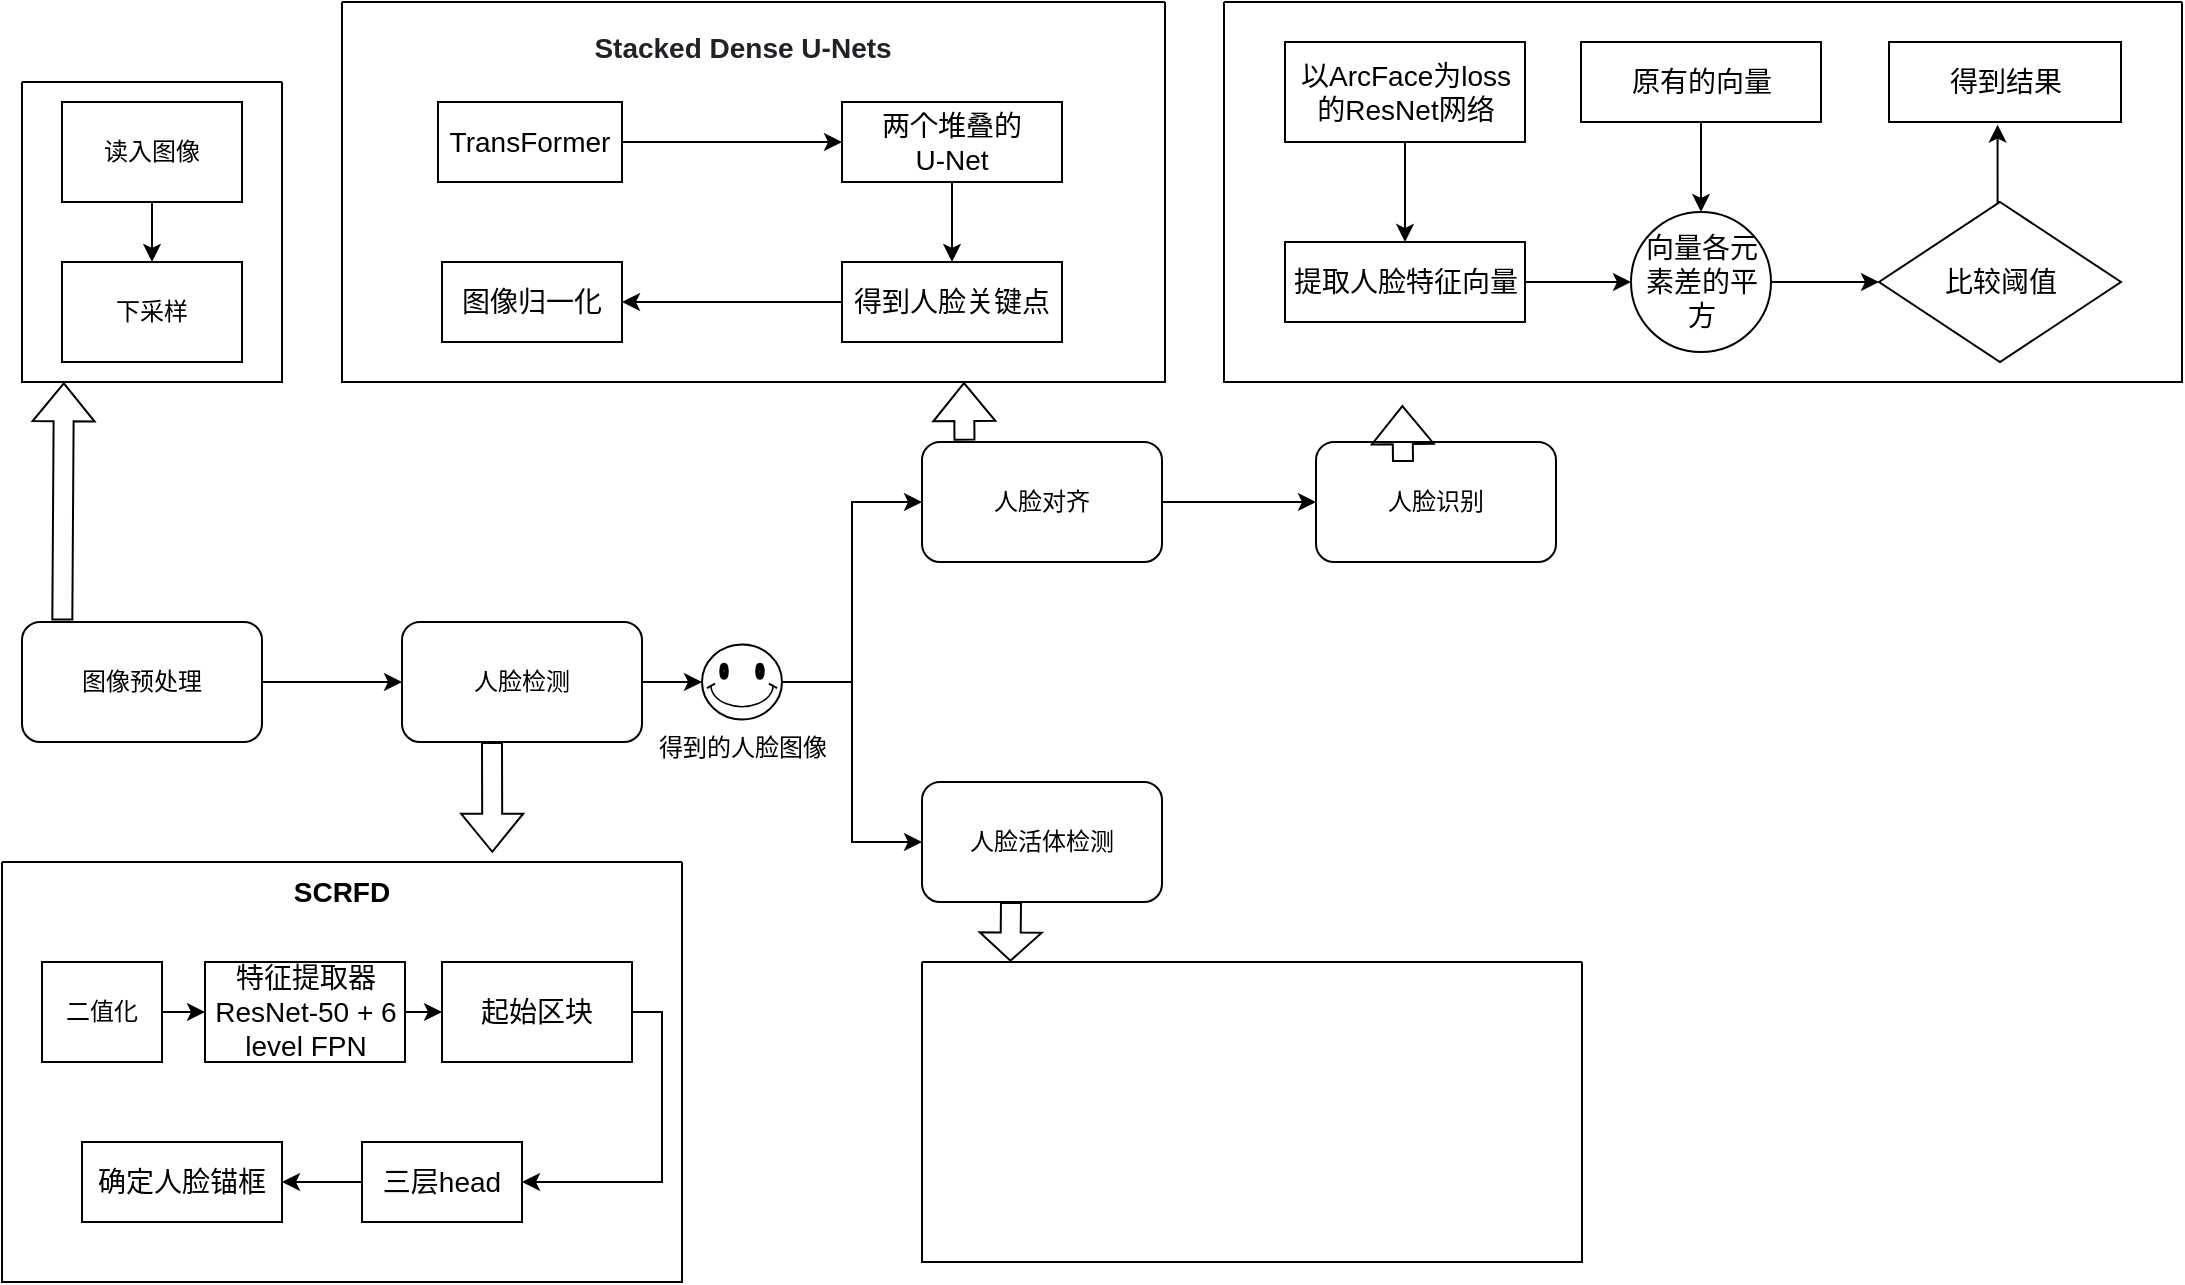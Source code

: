 <mxfile version="20.8.20" type="github">
  <diagram name="Page-1" id="Oo7u0xG0_2dbUXuWmA7k">
    <mxGraphModel dx="1560" dy="933" grid="1" gridSize="10" guides="1" tooltips="1" connect="1" arrows="1" fold="1" page="1" pageScale="1" pageWidth="827" pageHeight="1169" math="0" shadow="0">
      <root>
        <mxCell id="0" />
        <mxCell id="1" parent="0" />
        <mxCell id="iiZBQHs3JOUuA9xSX9nN-15" style="edgeStyle=orthogonalEdgeStyle;rounded=0;orthogonalLoop=1;jettySize=auto;html=1;exitX=1;exitY=0.5;exitDx=0;exitDy=0;entryX=0;entryY=0.5;entryDx=0;entryDy=0;" edge="1" parent="1" source="iiZBQHs3JOUuA9xSX9nN-1" target="iiZBQHs3JOUuA9xSX9nN-2">
          <mxGeometry relative="1" as="geometry" />
        </mxCell>
        <mxCell id="iiZBQHs3JOUuA9xSX9nN-1" value="图像预处理" style="rounded=1;whiteSpace=wrap;html=1;" vertex="1" parent="1">
          <mxGeometry x="100" y="320" width="120" height="60" as="geometry" />
        </mxCell>
        <mxCell id="iiZBQHs3JOUuA9xSX9nN-22" style="edgeStyle=orthogonalEdgeStyle;rounded=0;orthogonalLoop=1;jettySize=auto;html=1;exitX=1;exitY=0.5;exitDx=0;exitDy=0;" edge="1" parent="1" source="iiZBQHs3JOUuA9xSX9nN-2" target="iiZBQHs3JOUuA9xSX9nN-19">
          <mxGeometry relative="1" as="geometry" />
        </mxCell>
        <mxCell id="iiZBQHs3JOUuA9xSX9nN-2" value="人脸检测" style="rounded=1;whiteSpace=wrap;html=1;" vertex="1" parent="1">
          <mxGeometry x="290" y="320" width="120" height="60" as="geometry" />
        </mxCell>
        <mxCell id="iiZBQHs3JOUuA9xSX9nN-18" style="edgeStyle=orthogonalEdgeStyle;rounded=0;orthogonalLoop=1;jettySize=auto;html=1;exitX=1;exitY=0.5;exitDx=0;exitDy=0;" edge="1" parent="1" source="iiZBQHs3JOUuA9xSX9nN-3" target="iiZBQHs3JOUuA9xSX9nN-5">
          <mxGeometry relative="1" as="geometry" />
        </mxCell>
        <mxCell id="iiZBQHs3JOUuA9xSX9nN-3" value="人脸对齐" style="rounded=1;whiteSpace=wrap;html=1;" vertex="1" parent="1">
          <mxGeometry x="550" y="230" width="120" height="60" as="geometry" />
        </mxCell>
        <mxCell id="iiZBQHs3JOUuA9xSX9nN-4" value="人脸活体检测" style="rounded=1;whiteSpace=wrap;html=1;" vertex="1" parent="1">
          <mxGeometry x="550" y="400" width="120" height="60" as="geometry" />
        </mxCell>
        <mxCell id="iiZBQHs3JOUuA9xSX9nN-5" value="人脸识别" style="rounded=1;whiteSpace=wrap;html=1;" vertex="1" parent="1">
          <mxGeometry x="747" y="230" width="120" height="60" as="geometry" />
        </mxCell>
        <mxCell id="iiZBQHs3JOUuA9xSX9nN-23" style="edgeStyle=orthogonalEdgeStyle;rounded=0;orthogonalLoop=1;jettySize=auto;html=1;exitX=1;exitY=0.5;exitDx=0;exitDy=0;exitPerimeter=0;entryX=0;entryY=0.5;entryDx=0;entryDy=0;" edge="1" parent="1" source="iiZBQHs3JOUuA9xSX9nN-19" target="iiZBQHs3JOUuA9xSX9nN-4">
          <mxGeometry relative="1" as="geometry" />
        </mxCell>
        <mxCell id="iiZBQHs3JOUuA9xSX9nN-24" style="edgeStyle=orthogonalEdgeStyle;rounded=0;orthogonalLoop=1;jettySize=auto;html=1;exitX=1;exitY=0.5;exitDx=0;exitDy=0;exitPerimeter=0;entryX=0;entryY=0.5;entryDx=0;entryDy=0;" edge="1" parent="1" source="iiZBQHs3JOUuA9xSX9nN-19" target="iiZBQHs3JOUuA9xSX9nN-3">
          <mxGeometry relative="1" as="geometry" />
        </mxCell>
        <mxCell id="iiZBQHs3JOUuA9xSX9nN-19" value="得到的人脸图像" style="verticalLabelPosition=bottom;verticalAlign=top;html=1;shape=mxgraph.basic.smiley" vertex="1" parent="1">
          <mxGeometry x="440" y="331.25" width="40" height="37.5" as="geometry" />
        </mxCell>
        <mxCell id="iiZBQHs3JOUuA9xSX9nN-25" value="" style="swimlane;startSize=0;&#xa;dotted" vertex="1" parent="1">
          <mxGeometry x="100" y="50" width="130" height="150" as="geometry" />
        </mxCell>
        <mxCell id="iiZBQHs3JOUuA9xSX9nN-34" value="" style="edgeStyle=orthogonalEdgeStyle;rounded=0;orthogonalLoop=1;jettySize=auto;html=1;" edge="1" parent="iiZBQHs3JOUuA9xSX9nN-25" source="iiZBQHs3JOUuA9xSX9nN-31" target="iiZBQHs3JOUuA9xSX9nN-32">
          <mxGeometry relative="1" as="geometry" />
        </mxCell>
        <mxCell id="iiZBQHs3JOUuA9xSX9nN-31" value="读入图像" style="rounded=0;whiteSpace=wrap;html=1;" vertex="1" parent="iiZBQHs3JOUuA9xSX9nN-25">
          <mxGeometry x="20" y="10" width="90" height="50" as="geometry" />
        </mxCell>
        <mxCell id="iiZBQHs3JOUuA9xSX9nN-32" value="下采样" style="rounded=0;whiteSpace=wrap;html=1;" vertex="1" parent="iiZBQHs3JOUuA9xSX9nN-25">
          <mxGeometry x="20" y="90" width="90" height="50" as="geometry" />
        </mxCell>
        <mxCell id="iiZBQHs3JOUuA9xSX9nN-26" value="" style="swimlane;startSize=0;" vertex="1" parent="1">
          <mxGeometry x="260" y="10" width="411.5" height="190" as="geometry" />
        </mxCell>
        <mxCell id="iiZBQHs3JOUuA9xSX9nN-36" value="&lt;h1 style=&quot;box-sizing: border-box; outline: 0px; margin: 0px; padding: 0px; font-family: &amp;quot;PingFang SC&amp;quot;, &amp;quot;Microsoft YaHei&amp;quot;, SimHei, Arial, SimSun; overflow-wrap: break-word; color: rgb(34, 34, 38); word-break: break-all; font-variant-ligatures: common-ligatures; text-align: start; background-color: rgb(255, 255, 255);&quot; id=&quot;articleContentId&quot; class=&quot;title-article&quot;&gt;&lt;font style=&quot;font-size: 14px;&quot;&gt;Stacked Dense U-Nets&lt;/font&gt;&lt;/h1&gt;" style="text;html=1;align=center;verticalAlign=middle;resizable=0;points=[];autosize=1;strokeColor=none;fillColor=none;" vertex="1" parent="iiZBQHs3JOUuA9xSX9nN-26">
          <mxGeometry x="110" width="180" height="40" as="geometry" />
        </mxCell>
        <mxCell id="iiZBQHs3JOUuA9xSX9nN-61" style="edgeStyle=orthogonalEdgeStyle;rounded=0;orthogonalLoop=1;jettySize=auto;html=1;exitX=1;exitY=0.5;exitDx=0;exitDy=0;entryX=0;entryY=0.5;entryDx=0;entryDy=0;fontSize=14;" edge="1" parent="iiZBQHs3JOUuA9xSX9nN-26" source="iiZBQHs3JOUuA9xSX9nN-59" target="iiZBQHs3JOUuA9xSX9nN-60">
          <mxGeometry relative="1" as="geometry" />
        </mxCell>
        <mxCell id="iiZBQHs3JOUuA9xSX9nN-59" value="TransFormer" style="rounded=0;whiteSpace=wrap;html=1;fontSize=14;" vertex="1" parent="iiZBQHs3JOUuA9xSX9nN-26">
          <mxGeometry x="48" y="50" width="92" height="40" as="geometry" />
        </mxCell>
        <mxCell id="iiZBQHs3JOUuA9xSX9nN-63" style="edgeStyle=orthogonalEdgeStyle;rounded=0;orthogonalLoop=1;jettySize=auto;html=1;exitX=0.5;exitY=1;exitDx=0;exitDy=0;fontSize=14;" edge="1" parent="iiZBQHs3JOUuA9xSX9nN-26" source="iiZBQHs3JOUuA9xSX9nN-60" target="iiZBQHs3JOUuA9xSX9nN-62">
          <mxGeometry relative="1" as="geometry" />
        </mxCell>
        <mxCell id="iiZBQHs3JOUuA9xSX9nN-60" value="两个堆叠的&lt;br&gt;U-Net" style="rounded=0;whiteSpace=wrap;html=1;fontSize=14;" vertex="1" parent="iiZBQHs3JOUuA9xSX9nN-26">
          <mxGeometry x="250" y="50" width="110" height="40" as="geometry" />
        </mxCell>
        <mxCell id="iiZBQHs3JOUuA9xSX9nN-65" style="edgeStyle=orthogonalEdgeStyle;rounded=0;orthogonalLoop=1;jettySize=auto;html=1;exitX=0;exitY=0.5;exitDx=0;exitDy=0;entryX=1;entryY=0.5;entryDx=0;entryDy=0;fontSize=14;" edge="1" parent="iiZBQHs3JOUuA9xSX9nN-26" source="iiZBQHs3JOUuA9xSX9nN-62" target="iiZBQHs3JOUuA9xSX9nN-64">
          <mxGeometry relative="1" as="geometry" />
        </mxCell>
        <mxCell id="iiZBQHs3JOUuA9xSX9nN-62" value="得到人脸关键点" style="rounded=0;whiteSpace=wrap;html=1;fontSize=14;" vertex="1" parent="iiZBQHs3JOUuA9xSX9nN-26">
          <mxGeometry x="250" y="130" width="110" height="40" as="geometry" />
        </mxCell>
        <mxCell id="iiZBQHs3JOUuA9xSX9nN-64" value="图像归一化" style="rounded=0;whiteSpace=wrap;html=1;fontSize=14;" vertex="1" parent="iiZBQHs3JOUuA9xSX9nN-26">
          <mxGeometry x="50" y="130" width="90" height="40" as="geometry" />
        </mxCell>
        <mxCell id="iiZBQHs3JOUuA9xSX9nN-27" value="" style="swimlane;startSize=0;" vertex="1" parent="1">
          <mxGeometry x="90" y="440" width="340" height="210" as="geometry" />
        </mxCell>
        <mxCell id="iiZBQHs3JOUuA9xSX9nN-46" style="edgeStyle=orthogonalEdgeStyle;rounded=0;orthogonalLoop=1;jettySize=auto;html=1;exitX=1;exitY=0.5;exitDx=0;exitDy=0;entryX=0;entryY=0.5;entryDx=0;entryDy=0;fontSize=14;" edge="1" parent="iiZBQHs3JOUuA9xSX9nN-27" source="iiZBQHs3JOUuA9xSX9nN-35" target="iiZBQHs3JOUuA9xSX9nN-40">
          <mxGeometry relative="1" as="geometry" />
        </mxCell>
        <mxCell id="iiZBQHs3JOUuA9xSX9nN-35" value="二值化" style="rounded=0;whiteSpace=wrap;html=1;" vertex="1" parent="iiZBQHs3JOUuA9xSX9nN-27">
          <mxGeometry x="20" y="50" width="60" height="50" as="geometry" />
        </mxCell>
        <mxCell id="iiZBQHs3JOUuA9xSX9nN-38" value="&lt;b&gt;SCRFD&lt;/b&gt;" style="text;html=1;strokeColor=none;fillColor=none;align=center;verticalAlign=middle;whiteSpace=wrap;rounded=0;fontSize=14;" vertex="1" parent="iiZBQHs3JOUuA9xSX9nN-27">
          <mxGeometry x="140" width="60" height="30" as="geometry" />
        </mxCell>
        <mxCell id="iiZBQHs3JOUuA9xSX9nN-39" style="edgeStyle=orthogonalEdgeStyle;rounded=0;orthogonalLoop=1;jettySize=auto;html=1;exitX=0.5;exitY=1;exitDx=0;exitDy=0;fontSize=14;" edge="1" parent="iiZBQHs3JOUuA9xSX9nN-27" source="iiZBQHs3JOUuA9xSX9nN-35" target="iiZBQHs3JOUuA9xSX9nN-35">
          <mxGeometry relative="1" as="geometry" />
        </mxCell>
        <mxCell id="iiZBQHs3JOUuA9xSX9nN-47" style="edgeStyle=orthogonalEdgeStyle;rounded=0;orthogonalLoop=1;jettySize=auto;html=1;exitX=1;exitY=0.5;exitDx=0;exitDy=0;entryX=0;entryY=0.5;entryDx=0;entryDy=0;fontSize=14;" edge="1" parent="iiZBQHs3JOUuA9xSX9nN-27" source="iiZBQHs3JOUuA9xSX9nN-40" target="iiZBQHs3JOUuA9xSX9nN-41">
          <mxGeometry relative="1" as="geometry" />
        </mxCell>
        <mxCell id="iiZBQHs3JOUuA9xSX9nN-40" value="特征提取器&lt;br&gt;ResNet-50 + 6 level FPN" style="rounded=0;whiteSpace=wrap;html=1;fontSize=14;" vertex="1" parent="iiZBQHs3JOUuA9xSX9nN-27">
          <mxGeometry x="101.5" y="50" width="100" height="50" as="geometry" />
        </mxCell>
        <mxCell id="iiZBQHs3JOUuA9xSX9nN-53" style="edgeStyle=orthogonalEdgeStyle;rounded=0;orthogonalLoop=1;jettySize=auto;html=1;exitX=1;exitY=0.5;exitDx=0;exitDy=0;entryX=1;entryY=0.5;entryDx=0;entryDy=0;fontSize=14;" edge="1" parent="iiZBQHs3JOUuA9xSX9nN-27" source="iiZBQHs3JOUuA9xSX9nN-41" target="iiZBQHs3JOUuA9xSX9nN-42">
          <mxGeometry relative="1" as="geometry">
            <Array as="points">
              <mxPoint x="330" y="75" />
              <mxPoint x="330" y="160" />
            </Array>
          </mxGeometry>
        </mxCell>
        <mxCell id="iiZBQHs3JOUuA9xSX9nN-41" value="起始区块" style="rounded=0;whiteSpace=wrap;html=1;fontSize=14;" vertex="1" parent="iiZBQHs3JOUuA9xSX9nN-27">
          <mxGeometry x="220" y="50" width="95" height="50" as="geometry" />
        </mxCell>
        <mxCell id="iiZBQHs3JOUuA9xSX9nN-58" style="edgeStyle=orthogonalEdgeStyle;rounded=0;orthogonalLoop=1;jettySize=auto;html=1;exitX=0;exitY=0.5;exitDx=0;exitDy=0;fontSize=14;" edge="1" parent="iiZBQHs3JOUuA9xSX9nN-27" source="iiZBQHs3JOUuA9xSX9nN-42" target="iiZBQHs3JOUuA9xSX9nN-56">
          <mxGeometry relative="1" as="geometry" />
        </mxCell>
        <mxCell id="iiZBQHs3JOUuA9xSX9nN-42" value="三层head" style="rounded=0;whiteSpace=wrap;html=1;fontSize=14;" vertex="1" parent="iiZBQHs3JOUuA9xSX9nN-27">
          <mxGeometry x="180" y="140" width="80" height="40" as="geometry" />
        </mxCell>
        <mxCell id="iiZBQHs3JOUuA9xSX9nN-56" value="确定人脸锚框" style="rounded=0;whiteSpace=wrap;html=1;fontSize=14;" vertex="1" parent="iiZBQHs3JOUuA9xSX9nN-27">
          <mxGeometry x="40" y="140" width="100" height="40" as="geometry" />
        </mxCell>
        <mxCell id="iiZBQHs3JOUuA9xSX9nN-28" value="" style="swimlane;startSize=0;" vertex="1" parent="1">
          <mxGeometry x="701" y="10" width="479" height="190" as="geometry" />
        </mxCell>
        <mxCell id="iiZBQHs3JOUuA9xSX9nN-76" style="edgeStyle=orthogonalEdgeStyle;rounded=0;orthogonalLoop=1;jettySize=auto;html=1;exitX=1;exitY=0.5;exitDx=0;exitDy=0;fontSize=14;" edge="1" parent="iiZBQHs3JOUuA9xSX9nN-28" source="iiZBQHs3JOUuA9xSX9nN-70" target="iiZBQHs3JOUuA9xSX9nN-74">
          <mxGeometry relative="1" as="geometry" />
        </mxCell>
        <mxCell id="iiZBQHs3JOUuA9xSX9nN-70" value="提取人脸特征向量" style="rounded=0;whiteSpace=wrap;html=1;fontSize=14;" vertex="1" parent="iiZBQHs3JOUuA9xSX9nN-28">
          <mxGeometry x="30.5" y="120" width="120" height="40" as="geometry" />
        </mxCell>
        <mxCell id="iiZBQHs3JOUuA9xSX9nN-75" style="edgeStyle=orthogonalEdgeStyle;rounded=0;orthogonalLoop=1;jettySize=auto;html=1;exitX=0.5;exitY=1;exitDx=0;exitDy=0;fontSize=14;" edge="1" parent="iiZBQHs3JOUuA9xSX9nN-28" source="iiZBQHs3JOUuA9xSX9nN-71" target="iiZBQHs3JOUuA9xSX9nN-74">
          <mxGeometry relative="1" as="geometry" />
        </mxCell>
        <mxCell id="iiZBQHs3JOUuA9xSX9nN-71" value="原有的向量" style="rounded=0;whiteSpace=wrap;html=1;fontSize=14;" vertex="1" parent="iiZBQHs3JOUuA9xSX9nN-28">
          <mxGeometry x="178.5" y="20" width="120" height="40" as="geometry" />
        </mxCell>
        <mxCell id="iiZBQHs3JOUuA9xSX9nN-73" style="edgeStyle=orthogonalEdgeStyle;rounded=0;orthogonalLoop=1;jettySize=auto;html=1;entryX=0.5;entryY=0;entryDx=0;entryDy=0;fontSize=14;" edge="1" parent="iiZBQHs3JOUuA9xSX9nN-28" source="iiZBQHs3JOUuA9xSX9nN-72" target="iiZBQHs3JOUuA9xSX9nN-70">
          <mxGeometry relative="1" as="geometry" />
        </mxCell>
        <mxCell id="iiZBQHs3JOUuA9xSX9nN-72" value="以ArcFace为loss的ResNet网络" style="rounded=0;whiteSpace=wrap;html=1;fontSize=14;" vertex="1" parent="iiZBQHs3JOUuA9xSX9nN-28">
          <mxGeometry x="30.5" y="20" width="120" height="50" as="geometry" />
        </mxCell>
        <mxCell id="iiZBQHs3JOUuA9xSX9nN-89" value="" style="edgeStyle=orthogonalEdgeStyle;rounded=0;orthogonalLoop=1;jettySize=auto;html=1;fontSize=14;" edge="1" parent="iiZBQHs3JOUuA9xSX9nN-28" source="iiZBQHs3JOUuA9xSX9nN-74" target="iiZBQHs3JOUuA9xSX9nN-84">
          <mxGeometry relative="1" as="geometry" />
        </mxCell>
        <mxCell id="iiZBQHs3JOUuA9xSX9nN-74" value="向量各元素差的平方" style="ellipse;whiteSpace=wrap;html=1;aspect=fixed;fontSize=14;" vertex="1" parent="iiZBQHs3JOUuA9xSX9nN-28">
          <mxGeometry x="203.5" y="105" width="70" height="70" as="geometry" />
        </mxCell>
        <mxCell id="iiZBQHs3JOUuA9xSX9nN-87" style="edgeStyle=orthogonalEdgeStyle;rounded=0;orthogonalLoop=1;jettySize=auto;html=1;exitX=0.5;exitY=0;exitDx=0;exitDy=0;entryX=0.468;entryY=1.033;entryDx=0;entryDy=0;entryPerimeter=0;fontSize=14;" edge="1" parent="iiZBQHs3JOUuA9xSX9nN-28" source="iiZBQHs3JOUuA9xSX9nN-84" target="iiZBQHs3JOUuA9xSX9nN-85">
          <mxGeometry relative="1" as="geometry" />
        </mxCell>
        <mxCell id="iiZBQHs3JOUuA9xSX9nN-84" value="比较阈值" style="rhombus;whiteSpace=wrap;html=1;fontSize=14;" vertex="1" parent="iiZBQHs3JOUuA9xSX9nN-28">
          <mxGeometry x="327.5" y="100" width="121" height="80" as="geometry" />
        </mxCell>
        <mxCell id="iiZBQHs3JOUuA9xSX9nN-85" value="得到结果" style="whiteSpace=wrap;html=1;fontSize=14;" vertex="1" parent="iiZBQHs3JOUuA9xSX9nN-28">
          <mxGeometry x="332.5" y="20" width="116" height="40" as="geometry" />
        </mxCell>
        <mxCell id="iiZBQHs3JOUuA9xSX9nN-29" value="" style="swimlane;startSize=0;" vertex="1" parent="1">
          <mxGeometry x="550" y="490" width="330" height="150" as="geometry" />
        </mxCell>
        <mxCell id="iiZBQHs3JOUuA9xSX9nN-30" value="" style="shape=flexArrow;endArrow=classic;html=1;rounded=0;exitX=0.168;exitY=-0.012;exitDx=0;exitDy=0;exitPerimeter=0;entryX=0.161;entryY=1.001;entryDx=0;entryDy=0;entryPerimeter=0;" edge="1" parent="1" source="iiZBQHs3JOUuA9xSX9nN-1" target="iiZBQHs3JOUuA9xSX9nN-25">
          <mxGeometry width="50" height="50" relative="1" as="geometry">
            <mxPoint x="150" y="280" as="sourcePoint" />
            <mxPoint x="116" y="201" as="targetPoint" />
          </mxGeometry>
        </mxCell>
        <mxCell id="iiZBQHs3JOUuA9xSX9nN-50" value="" style="shape=flexArrow;endArrow=classic;html=1;rounded=0;entryX=0.721;entryY=-0.022;entryDx=0;entryDy=0;entryPerimeter=0;" edge="1" parent="1" target="iiZBQHs3JOUuA9xSX9nN-27">
          <mxGeometry width="50" height="50" relative="1" as="geometry">
            <mxPoint x="335" y="380" as="sourcePoint" />
            <mxPoint x="341" y="200.5" as="targetPoint" />
          </mxGeometry>
        </mxCell>
        <mxCell id="iiZBQHs3JOUuA9xSX9nN-66" value="" style="shape=flexArrow;endArrow=classic;html=1;rounded=0;exitX=0.177;exitY=-0.011;exitDx=0;exitDy=0;exitPerimeter=0;entryX=0.161;entryY=1.001;entryDx=0;entryDy=0;entryPerimeter=0;" edge="1" parent="1" source="iiZBQHs3JOUuA9xSX9nN-3">
          <mxGeometry width="50" height="50" relative="1" as="geometry">
            <mxPoint x="570" y="319" as="sourcePoint" />
            <mxPoint x="571" y="200" as="targetPoint" />
          </mxGeometry>
        </mxCell>
        <mxCell id="iiZBQHs3JOUuA9xSX9nN-68" value="" style="shape=flexArrow;endArrow=classic;html=1;rounded=0;exitX=0.25;exitY=0;exitDx=0;exitDy=0;entryX=0.158;entryY=1.008;entryDx=0;entryDy=0;entryPerimeter=0;" edge="1" parent="1">
          <mxGeometry width="50" height="50" relative="1" as="geometry">
            <mxPoint x="790.5" y="240" as="sourcePoint" />
            <mxPoint x="790.182" y="211.52" as="targetPoint" />
          </mxGeometry>
        </mxCell>
        <mxCell id="iiZBQHs3JOUuA9xSX9nN-69" value="" style="shape=flexArrow;endArrow=classic;html=1;rounded=0;entryX=0.134;entryY=-0.001;entryDx=0;entryDy=0;entryPerimeter=0;endWidth=20;endSize=4.37;" edge="1" parent="1" target="iiZBQHs3JOUuA9xSX9nN-29">
          <mxGeometry width="50" height="50" relative="1" as="geometry">
            <mxPoint x="594.5" y="460" as="sourcePoint" />
            <mxPoint x="594.5" y="515" as="targetPoint" />
          </mxGeometry>
        </mxCell>
      </root>
    </mxGraphModel>
  </diagram>
</mxfile>
